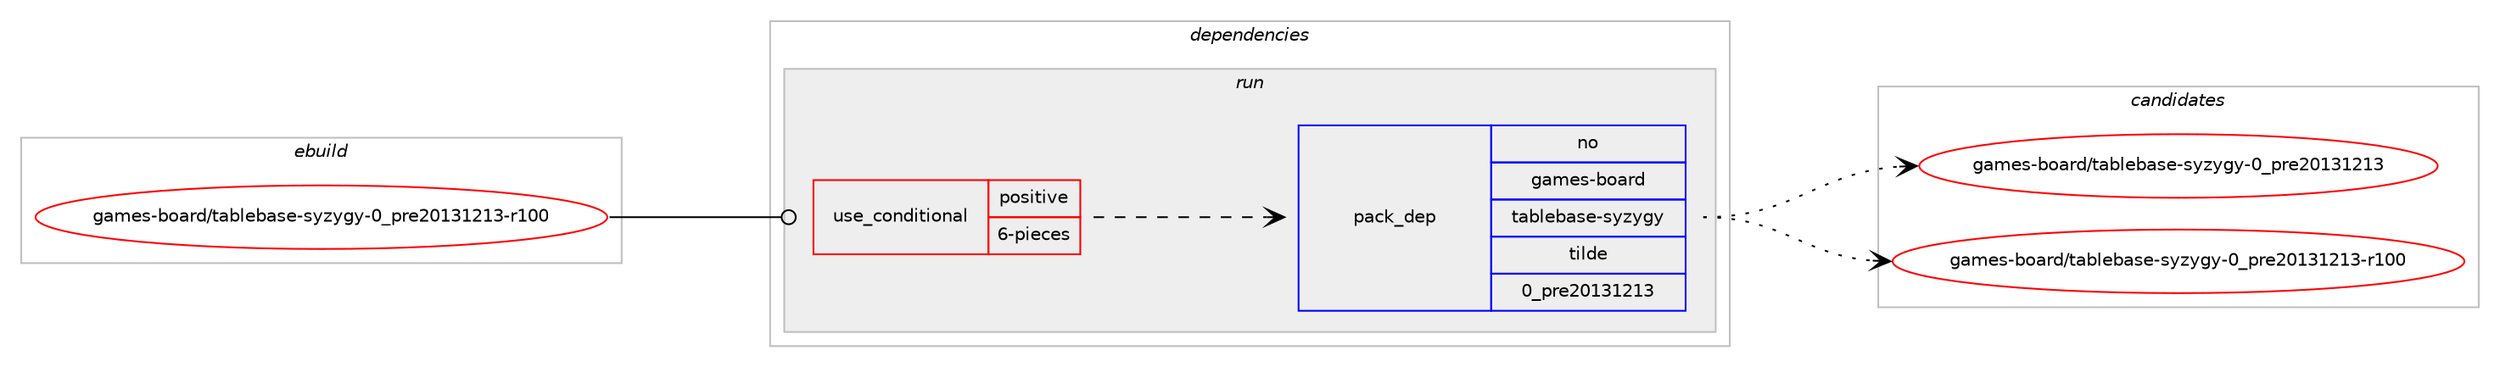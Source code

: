 digraph prolog {

# *************
# Graph options
# *************

newrank=true;
concentrate=true;
compound=true;
graph [rankdir=LR,fontname=Helvetica,fontsize=10,ranksep=1.5];#, ranksep=2.5, nodesep=0.2];
edge  [arrowhead=vee];
node  [fontname=Helvetica,fontsize=10];

# **********
# The ebuild
# **********

subgraph cluster_leftcol {
color=gray;
rank=same;
label=<<i>ebuild</i>>;
id [label="games-board/tablebase-syzygy-0_pre20131213-r100", color=red, width=4, href="../games-board/tablebase-syzygy-0_pre20131213-r100.svg"];
}

# ****************
# The dependencies
# ****************

subgraph cluster_midcol {
color=gray;
label=<<i>dependencies</i>>;
subgraph cluster_compile {
fillcolor="#eeeeee";
style=filled;
label=<<i>compile</i>>;
}
subgraph cluster_compileandrun {
fillcolor="#eeeeee";
style=filled;
label=<<i>compile and run</i>>;
}
subgraph cluster_run {
fillcolor="#eeeeee";
style=filled;
label=<<i>run</i>>;
subgraph cond79852 {
dependency295914 [label=<<TABLE BORDER="0" CELLBORDER="1" CELLSPACING="0" CELLPADDING="4"><TR><TD ROWSPAN="3" CELLPADDING="10">use_conditional</TD></TR><TR><TD>positive</TD></TR><TR><TD>6-pieces</TD></TR></TABLE>>, shape=none, color=red];
subgraph pack211610 {
dependency295915 [label=<<TABLE BORDER="0" CELLBORDER="1" CELLSPACING="0" CELLPADDING="4" WIDTH="220"><TR><TD ROWSPAN="6" CELLPADDING="30">pack_dep</TD></TR><TR><TD WIDTH="110">no</TD></TR><TR><TD>games-board</TD></TR><TR><TD>tablebase-syzygy</TD></TR><TR><TD>tilde</TD></TR><TR><TD>0_pre20131213</TD></TR></TABLE>>, shape=none, color=blue];
}
dependency295914:e -> dependency295915:w [weight=20,style="dashed",arrowhead="vee"];
}
id:e -> dependency295914:w [weight=20,style="solid",arrowhead="odot"];
}
}

# **************
# The candidates
# **************

subgraph cluster_choices {
rank=same;
color=gray;
label=<<i>candidates</i>>;

subgraph choice211610 {
color=black;
nodesep=1;
choice103971091011154598111971141004711697981081019897115101451151211221211031214548951121141015048495149504951 [label="games-board/tablebase-syzygy-0_pre20131213", color=red, width=4,href="../games-board/tablebase-syzygy-0_pre20131213.svg"];
choice10397109101115459811197114100471169798108101989711510145115121122121103121454895112114101504849514950495145114494848 [label="games-board/tablebase-syzygy-0_pre20131213-r100", color=red, width=4,href="../games-board/tablebase-syzygy-0_pre20131213-r100.svg"];
dependency295915:e -> choice103971091011154598111971141004711697981081019897115101451151211221211031214548951121141015048495149504951:w [style=dotted,weight="100"];
dependency295915:e -> choice10397109101115459811197114100471169798108101989711510145115121122121103121454895112114101504849514950495145114494848:w [style=dotted,weight="100"];
}
}

}
